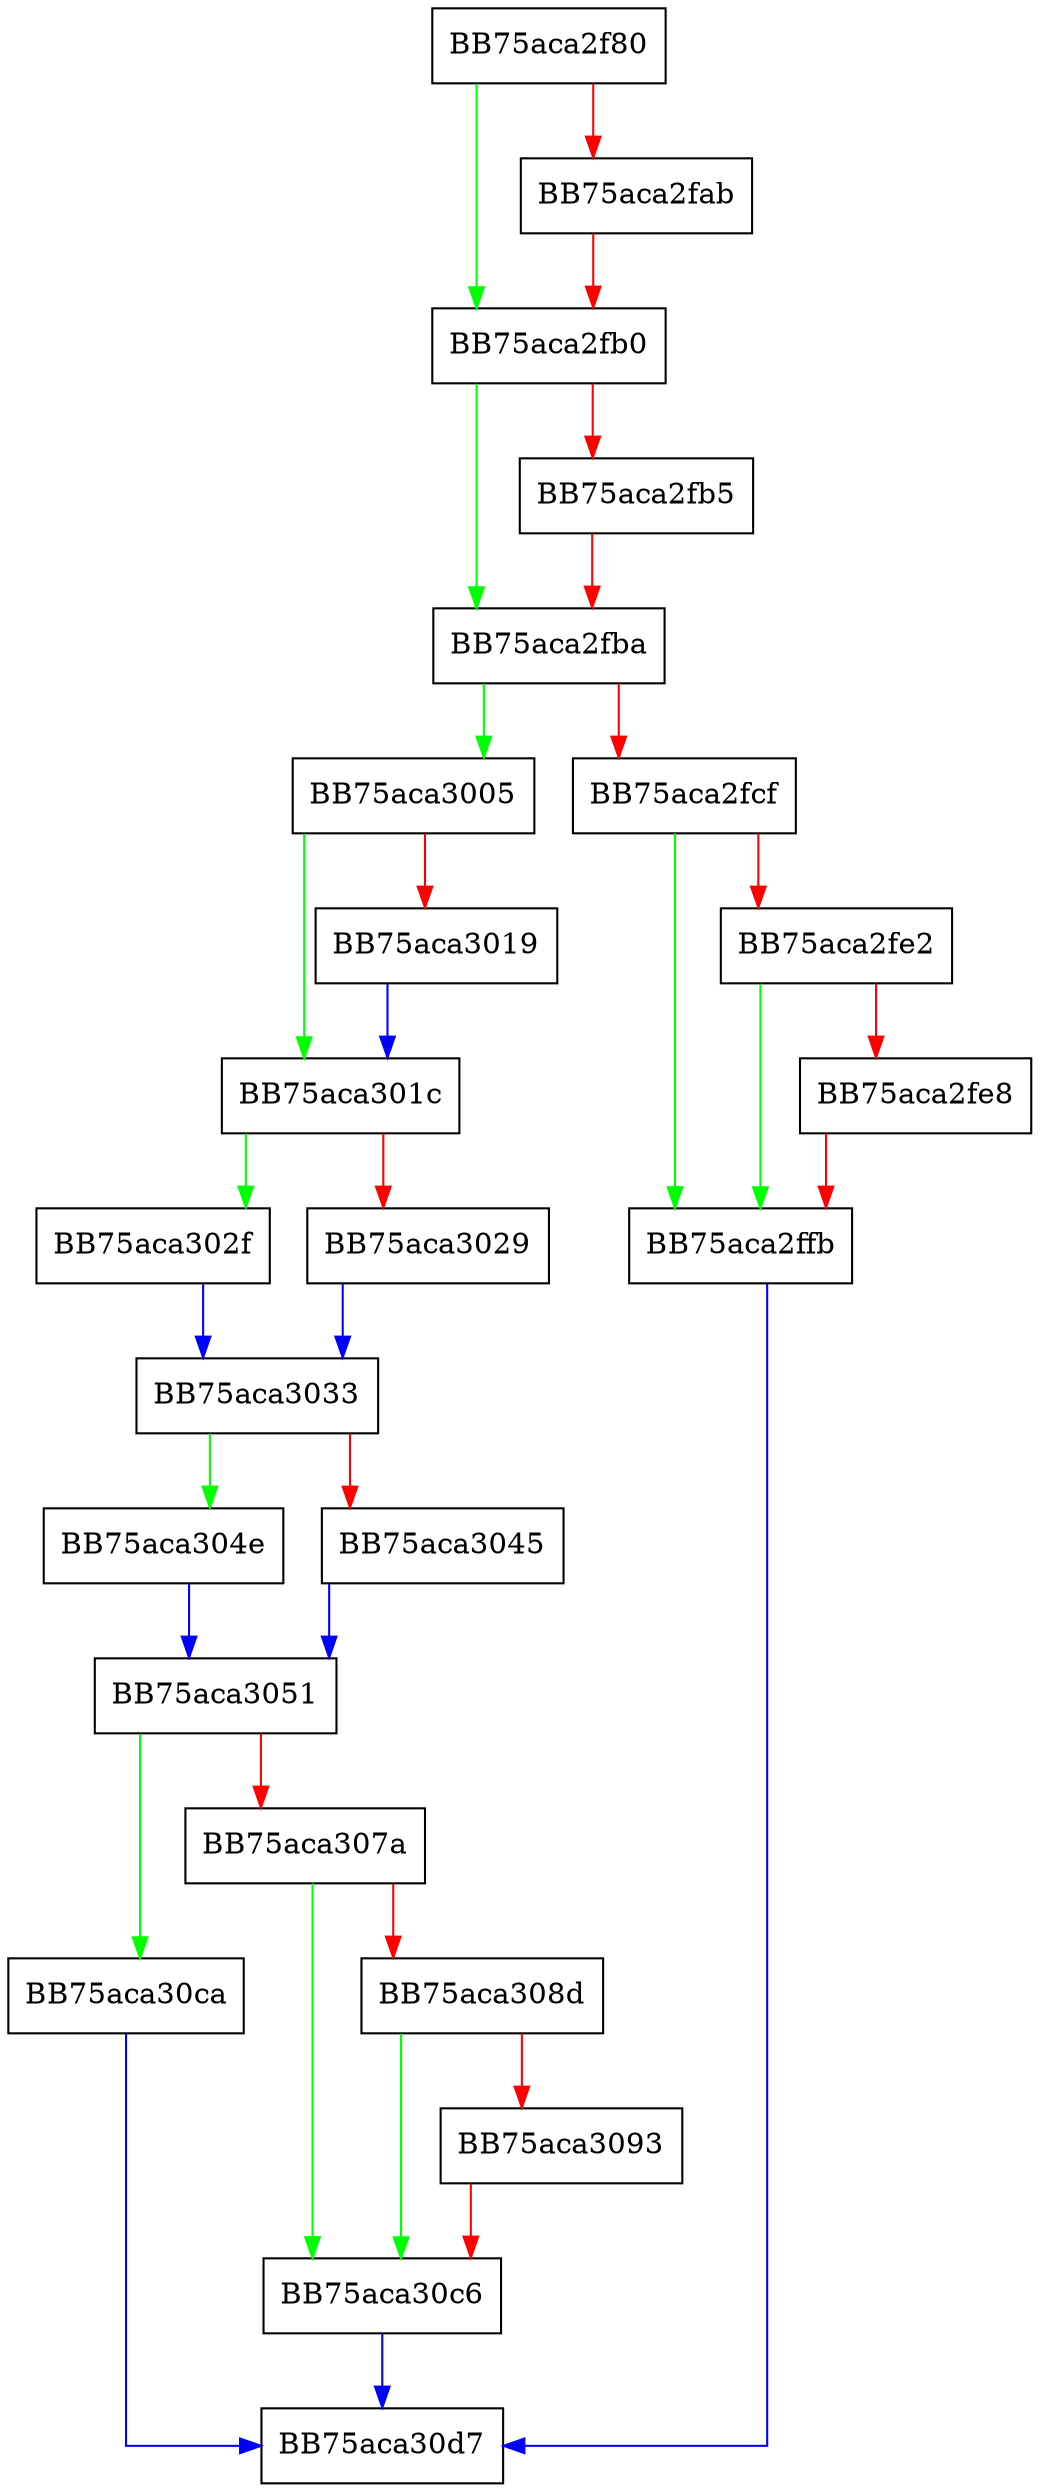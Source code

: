digraph OpenParentPaths {
  node [shape="box"];
  graph [splines=ortho];
  BB75aca2f80 -> BB75aca2fb0 [color="green"];
  BB75aca2f80 -> BB75aca2fab [color="red"];
  BB75aca2fab -> BB75aca2fb0 [color="red"];
  BB75aca2fb0 -> BB75aca2fba [color="green"];
  BB75aca2fb0 -> BB75aca2fb5 [color="red"];
  BB75aca2fb5 -> BB75aca2fba [color="red"];
  BB75aca2fba -> BB75aca3005 [color="green"];
  BB75aca2fba -> BB75aca2fcf [color="red"];
  BB75aca2fcf -> BB75aca2ffb [color="green"];
  BB75aca2fcf -> BB75aca2fe2 [color="red"];
  BB75aca2fe2 -> BB75aca2ffb [color="green"];
  BB75aca2fe2 -> BB75aca2fe8 [color="red"];
  BB75aca2fe8 -> BB75aca2ffb [color="red"];
  BB75aca2ffb -> BB75aca30d7 [color="blue"];
  BB75aca3005 -> BB75aca301c [color="green"];
  BB75aca3005 -> BB75aca3019 [color="red"];
  BB75aca3019 -> BB75aca301c [color="blue"];
  BB75aca301c -> BB75aca302f [color="green"];
  BB75aca301c -> BB75aca3029 [color="red"];
  BB75aca3029 -> BB75aca3033 [color="blue"];
  BB75aca302f -> BB75aca3033 [color="blue"];
  BB75aca3033 -> BB75aca304e [color="green"];
  BB75aca3033 -> BB75aca3045 [color="red"];
  BB75aca3045 -> BB75aca3051 [color="blue"];
  BB75aca304e -> BB75aca3051 [color="blue"];
  BB75aca3051 -> BB75aca30ca [color="green"];
  BB75aca3051 -> BB75aca307a [color="red"];
  BB75aca307a -> BB75aca30c6 [color="green"];
  BB75aca307a -> BB75aca308d [color="red"];
  BB75aca308d -> BB75aca30c6 [color="green"];
  BB75aca308d -> BB75aca3093 [color="red"];
  BB75aca3093 -> BB75aca30c6 [color="red"];
  BB75aca30c6 -> BB75aca30d7 [color="blue"];
  BB75aca30ca -> BB75aca30d7 [color="blue"];
}